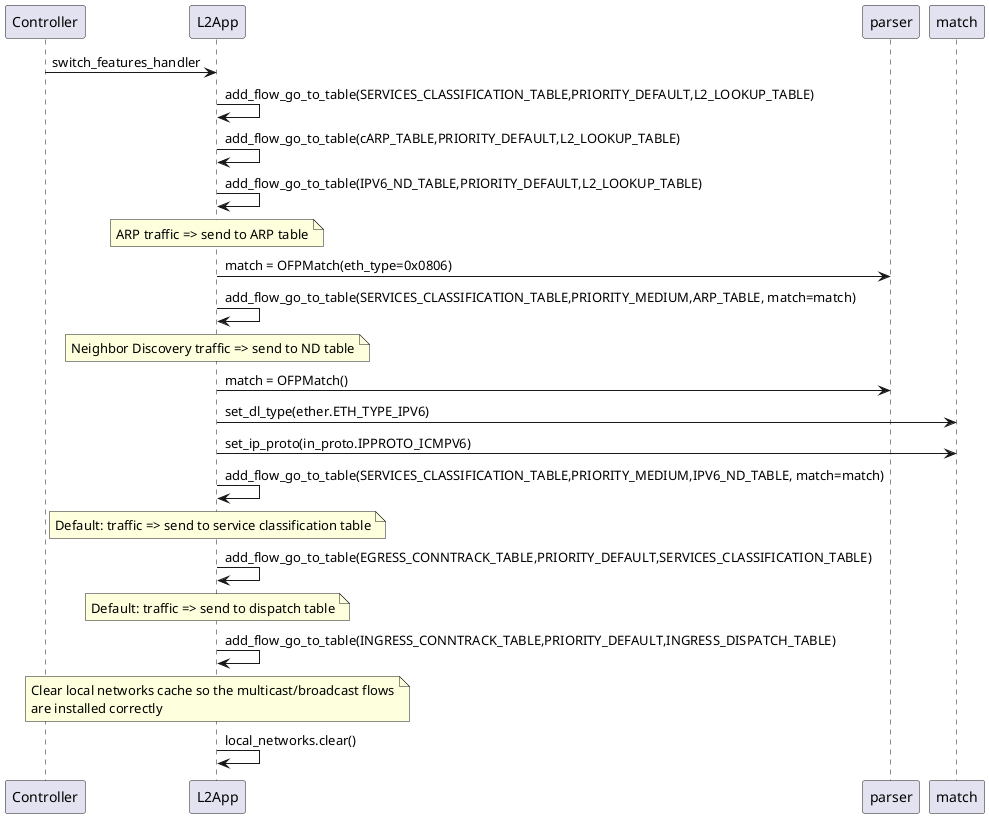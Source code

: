 @startuml switch_features_handler
Controller->L2App:switch_features_handler
L2App->L2App:add_flow_go_to_table(SERVICES_CLASSIFICATION_TABLE,PRIORITY_DEFAULT,L2_LOOKUP_TABLE)
L2App->L2App:add_flow_go_to_table(cARP_TABLE,PRIORITY_DEFAULT,L2_LOOKUP_TABLE)
L2App->L2App:add_flow_go_to_table(IPV6_ND_TABLE,PRIORITY_DEFAULT,L2_LOOKUP_TABLE)

note over L2App
    ARP traffic => send to ARP table
end note
L2App->parser:match = OFPMatch(eth_type=0x0806)
L2App->L2App:add_flow_go_to_table(SERVICES_CLASSIFICATION_TABLE,PRIORITY_MEDIUM,ARP_TABLE, match=match)

note over L2App
    Neighbor Discovery traffic => send to ND table
end note
L2App->parser:match = OFPMatch()
L2App->match:set_dl_type(ether.ETH_TYPE_IPV6)
L2App->match:set_ip_proto(in_proto.IPPROTO_ICMPV6)
L2App->L2App:add_flow_go_to_table(SERVICES_CLASSIFICATION_TABLE,PRIORITY_MEDIUM,IPV6_ND_TABLE, match=match)

note over L2App
    Default: traffic => send to service classification table
end note
L2App->L2App:add_flow_go_to_table(EGRESS_CONNTRACK_TABLE,PRIORITY_DEFAULT,SERVICES_CLASSIFICATION_TABLE)

note over L2App
    Default: traffic => send to dispatch table
end note
L2App->L2App:add_flow_go_to_table(INGRESS_CONNTRACK_TABLE,PRIORITY_DEFAULT,INGRESS_DISPATCH_TABLE)

note over L2App
    Clear local networks cache so the multicast/broadcast flows
    are installed correctly
end note
L2App->L2App:local_networks.clear()
@enduml